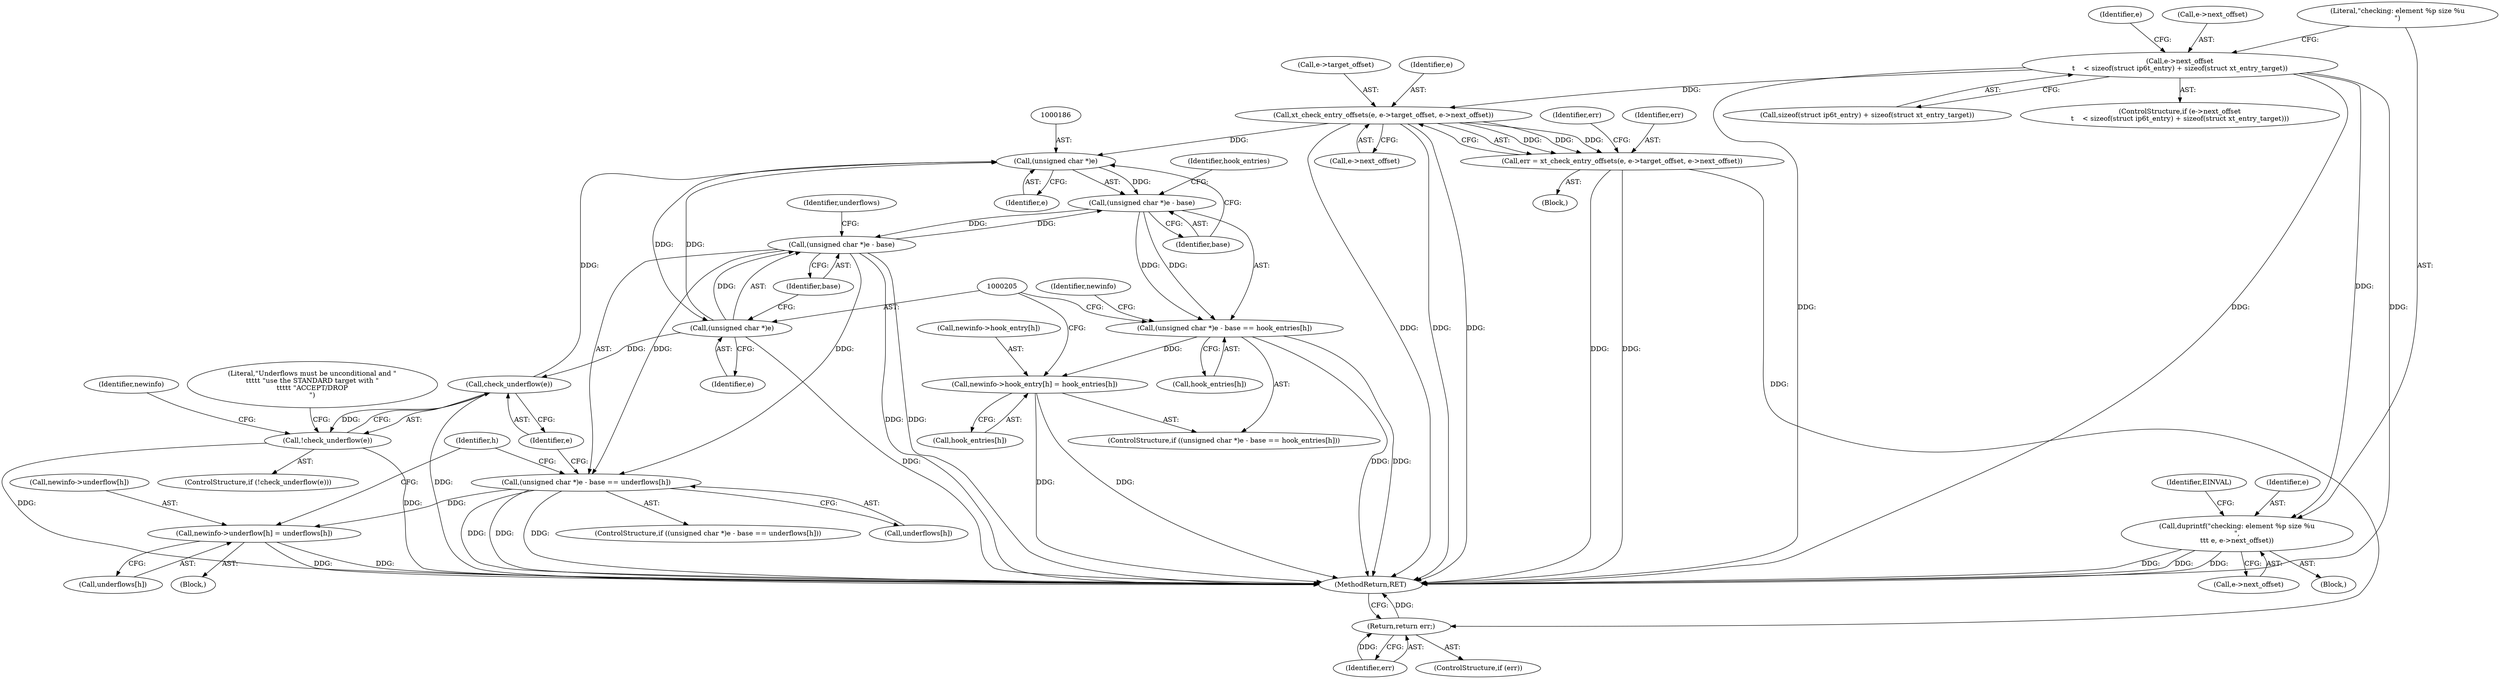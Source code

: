 digraph "1_linux_ce683e5f9d045e5d67d1312a42b359cb2ab2a13c_4@API" {
"1000121" [label="(Call,e->next_offset\n\t    < sizeof(struct ip6t_entry) + sizeof(struct xt_entry_target))"];
"1000131" [label="(Call,duprintf(\"checking: element %p size %u\n\",\n\t\t\t e, e->next_offset))"];
"1000152" [label="(Call,xt_check_entry_offsets(e, e->target_offset, e->next_offset))"];
"1000150" [label="(Call,err = xt_check_entry_offsets(e, e->target_offset, e->next_offset))"];
"1000162" [label="(Return,return err;)"];
"1000185" [label="(Call,(unsigned char *)e)"];
"1000184" [label="(Call,(unsigned char *)e - base)"];
"1000183" [label="(Call,(unsigned char *)e - base == hook_entries[h])"];
"1000192" [label="(Call,newinfo->hook_entry[h] = hook_entries[h])"];
"1000203" [label="(Call,(unsigned char *)e - base)"];
"1000202" [label="(Call,(unsigned char *)e - base == underflows[h])"];
"1000222" [label="(Call,newinfo->underflow[h] = underflows[h])"];
"1000204" [label="(Call,(unsigned char *)e)"];
"1000214" [label="(Call,check_underflow(e))"];
"1000213" [label="(Call,!check_underflow(e))"];
"1000157" [label="(Call,e->next_offset)"];
"1000154" [label="(Call,e->target_offset)"];
"1000195" [label="(Identifier,newinfo)"];
"1000228" [label="(Call,underflows[h])"];
"1000162" [label="(Return,return err;)"];
"1000183" [label="(Call,(unsigned char *)e - base == hook_entries[h])"];
"1000153" [label="(Identifier,e)"];
"1000110" [label="(Block,)"];
"1000163" [label="(Identifier,err)"];
"1000203" [label="(Call,(unsigned char *)e - base)"];
"1000161" [label="(Identifier,err)"];
"1000150" [label="(Call,err = xt_check_entry_offsets(e, e->target_offset, e->next_offset))"];
"1000223" [label="(Call,newinfo->underflow[h])"];
"1000151" [label="(Identifier,err)"];
"1000206" [label="(Identifier,e)"];
"1000192" [label="(Call,newinfo->hook_entry[h] = hook_entries[h])"];
"1000239" [label="(MethodReturn,RET)"];
"1000160" [label="(ControlStructure,if (err))"];
"1000209" [label="(Identifier,underflows)"];
"1000185" [label="(Call,(unsigned char *)e)"];
"1000131" [label="(Call,duprintf(\"checking: element %p size %u\n\",\n\t\t\t e, e->next_offset))"];
"1000222" [label="(Call,newinfo->underflow[h] = underflows[h])"];
"1000198" [label="(Call,hook_entries[h])"];
"1000133" [label="(Identifier,e)"];
"1000134" [label="(Call,e->next_offset)"];
"1000202" [label="(Call,(unsigned char *)e - base == underflows[h])"];
"1000211" [label="(Block,)"];
"1000145" [label="(Identifier,e)"];
"1000184" [label="(Call,(unsigned char *)e - base)"];
"1000122" [label="(Call,e->next_offset)"];
"1000193" [label="(Call,newinfo->hook_entry[h])"];
"1000187" [label="(Identifier,e)"];
"1000152" [label="(Call,xt_check_entry_offsets(e, e->target_offset, e->next_offset))"];
"1000189" [label="(Call,hook_entries[h])"];
"1000207" [label="(Identifier,base)"];
"1000225" [label="(Identifier,newinfo)"];
"1000201" [label="(ControlStructure,if ((unsigned char *)e - base == underflows[h]))"];
"1000125" [label="(Call,sizeof(struct ip6t_entry) + sizeof(struct xt_entry_target))"];
"1000132" [label="(Literal,\"checking: element %p size %u\n\")"];
"1000139" [label="(Identifier,EINVAL)"];
"1000214" [label="(Call,check_underflow(e))"];
"1000120" [label="(ControlStructure,if (e->next_offset\n\t    < sizeof(struct ip6t_entry) + sizeof(struct xt_entry_target)))"];
"1000212" [label="(ControlStructure,if (!check_underflow(e)))"];
"1000204" [label="(Call,(unsigned char *)e)"];
"1000188" [label="(Identifier,base)"];
"1000130" [label="(Block,)"];
"1000121" [label="(Call,e->next_offset\n\t    < sizeof(struct ip6t_entry) + sizeof(struct xt_entry_target))"];
"1000208" [label="(Call,underflows[h])"];
"1000218" [label="(Literal,\"Underflows must be unconditional and \"\n\t\t\t\t\t \"use the STANDARD target with \"\n\t\t\t\t\t \"ACCEPT/DROP\n\")"];
"1000182" [label="(ControlStructure,if ((unsigned char *)e - base == hook_entries[h]))"];
"1000213" [label="(Call,!check_underflow(e))"];
"1000190" [label="(Identifier,hook_entries)"];
"1000172" [label="(Identifier,h)"];
"1000215" [label="(Identifier,e)"];
"1000121" -> "1000120"  [label="AST: "];
"1000121" -> "1000125"  [label="CFG: "];
"1000122" -> "1000121"  [label="AST: "];
"1000125" -> "1000121"  [label="AST: "];
"1000132" -> "1000121"  [label="CFG: "];
"1000145" -> "1000121"  [label="CFG: "];
"1000121" -> "1000239"  [label="DDG: "];
"1000121" -> "1000239"  [label="DDG: "];
"1000121" -> "1000239"  [label="DDG: "];
"1000121" -> "1000131"  [label="DDG: "];
"1000121" -> "1000152"  [label="DDG: "];
"1000131" -> "1000130"  [label="AST: "];
"1000131" -> "1000134"  [label="CFG: "];
"1000132" -> "1000131"  [label="AST: "];
"1000133" -> "1000131"  [label="AST: "];
"1000134" -> "1000131"  [label="AST: "];
"1000139" -> "1000131"  [label="CFG: "];
"1000131" -> "1000239"  [label="DDG: "];
"1000131" -> "1000239"  [label="DDG: "];
"1000131" -> "1000239"  [label="DDG: "];
"1000152" -> "1000150"  [label="AST: "];
"1000152" -> "1000157"  [label="CFG: "];
"1000153" -> "1000152"  [label="AST: "];
"1000154" -> "1000152"  [label="AST: "];
"1000157" -> "1000152"  [label="AST: "];
"1000150" -> "1000152"  [label="CFG: "];
"1000152" -> "1000239"  [label="DDG: "];
"1000152" -> "1000239"  [label="DDG: "];
"1000152" -> "1000239"  [label="DDG: "];
"1000152" -> "1000150"  [label="DDG: "];
"1000152" -> "1000150"  [label="DDG: "];
"1000152" -> "1000150"  [label="DDG: "];
"1000152" -> "1000185"  [label="DDG: "];
"1000150" -> "1000110"  [label="AST: "];
"1000151" -> "1000150"  [label="AST: "];
"1000161" -> "1000150"  [label="CFG: "];
"1000150" -> "1000239"  [label="DDG: "];
"1000150" -> "1000239"  [label="DDG: "];
"1000150" -> "1000162"  [label="DDG: "];
"1000162" -> "1000160"  [label="AST: "];
"1000162" -> "1000163"  [label="CFG: "];
"1000163" -> "1000162"  [label="AST: "];
"1000239" -> "1000162"  [label="CFG: "];
"1000162" -> "1000239"  [label="DDG: "];
"1000163" -> "1000162"  [label="DDG: "];
"1000185" -> "1000184"  [label="AST: "];
"1000185" -> "1000187"  [label="CFG: "];
"1000186" -> "1000185"  [label="AST: "];
"1000187" -> "1000185"  [label="AST: "];
"1000188" -> "1000185"  [label="CFG: "];
"1000185" -> "1000184"  [label="DDG: "];
"1000204" -> "1000185"  [label="DDG: "];
"1000214" -> "1000185"  [label="DDG: "];
"1000185" -> "1000204"  [label="DDG: "];
"1000184" -> "1000183"  [label="AST: "];
"1000184" -> "1000188"  [label="CFG: "];
"1000188" -> "1000184"  [label="AST: "];
"1000190" -> "1000184"  [label="CFG: "];
"1000184" -> "1000183"  [label="DDG: "];
"1000184" -> "1000183"  [label="DDG: "];
"1000203" -> "1000184"  [label="DDG: "];
"1000184" -> "1000203"  [label="DDG: "];
"1000183" -> "1000182"  [label="AST: "];
"1000183" -> "1000189"  [label="CFG: "];
"1000189" -> "1000183"  [label="AST: "];
"1000195" -> "1000183"  [label="CFG: "];
"1000205" -> "1000183"  [label="CFG: "];
"1000183" -> "1000239"  [label="DDG: "];
"1000183" -> "1000239"  [label="DDG: "];
"1000183" -> "1000192"  [label="DDG: "];
"1000192" -> "1000182"  [label="AST: "];
"1000192" -> "1000198"  [label="CFG: "];
"1000193" -> "1000192"  [label="AST: "];
"1000198" -> "1000192"  [label="AST: "];
"1000205" -> "1000192"  [label="CFG: "];
"1000192" -> "1000239"  [label="DDG: "];
"1000192" -> "1000239"  [label="DDG: "];
"1000203" -> "1000202"  [label="AST: "];
"1000203" -> "1000207"  [label="CFG: "];
"1000204" -> "1000203"  [label="AST: "];
"1000207" -> "1000203"  [label="AST: "];
"1000209" -> "1000203"  [label="CFG: "];
"1000203" -> "1000239"  [label="DDG: "];
"1000203" -> "1000239"  [label="DDG: "];
"1000203" -> "1000202"  [label="DDG: "];
"1000203" -> "1000202"  [label="DDG: "];
"1000204" -> "1000203"  [label="DDG: "];
"1000202" -> "1000201"  [label="AST: "];
"1000202" -> "1000208"  [label="CFG: "];
"1000208" -> "1000202"  [label="AST: "];
"1000215" -> "1000202"  [label="CFG: "];
"1000172" -> "1000202"  [label="CFG: "];
"1000202" -> "1000239"  [label="DDG: "];
"1000202" -> "1000239"  [label="DDG: "];
"1000202" -> "1000239"  [label="DDG: "];
"1000202" -> "1000222"  [label="DDG: "];
"1000222" -> "1000211"  [label="AST: "];
"1000222" -> "1000228"  [label="CFG: "];
"1000223" -> "1000222"  [label="AST: "];
"1000228" -> "1000222"  [label="AST: "];
"1000172" -> "1000222"  [label="CFG: "];
"1000222" -> "1000239"  [label="DDG: "];
"1000222" -> "1000239"  [label="DDG: "];
"1000204" -> "1000206"  [label="CFG: "];
"1000205" -> "1000204"  [label="AST: "];
"1000206" -> "1000204"  [label="AST: "];
"1000207" -> "1000204"  [label="CFG: "];
"1000204" -> "1000239"  [label="DDG: "];
"1000204" -> "1000214"  [label="DDG: "];
"1000214" -> "1000213"  [label="AST: "];
"1000214" -> "1000215"  [label="CFG: "];
"1000215" -> "1000214"  [label="AST: "];
"1000213" -> "1000214"  [label="CFG: "];
"1000214" -> "1000239"  [label="DDG: "];
"1000214" -> "1000213"  [label="DDG: "];
"1000213" -> "1000212"  [label="AST: "];
"1000218" -> "1000213"  [label="CFG: "];
"1000225" -> "1000213"  [label="CFG: "];
"1000213" -> "1000239"  [label="DDG: "];
"1000213" -> "1000239"  [label="DDG: "];
}
